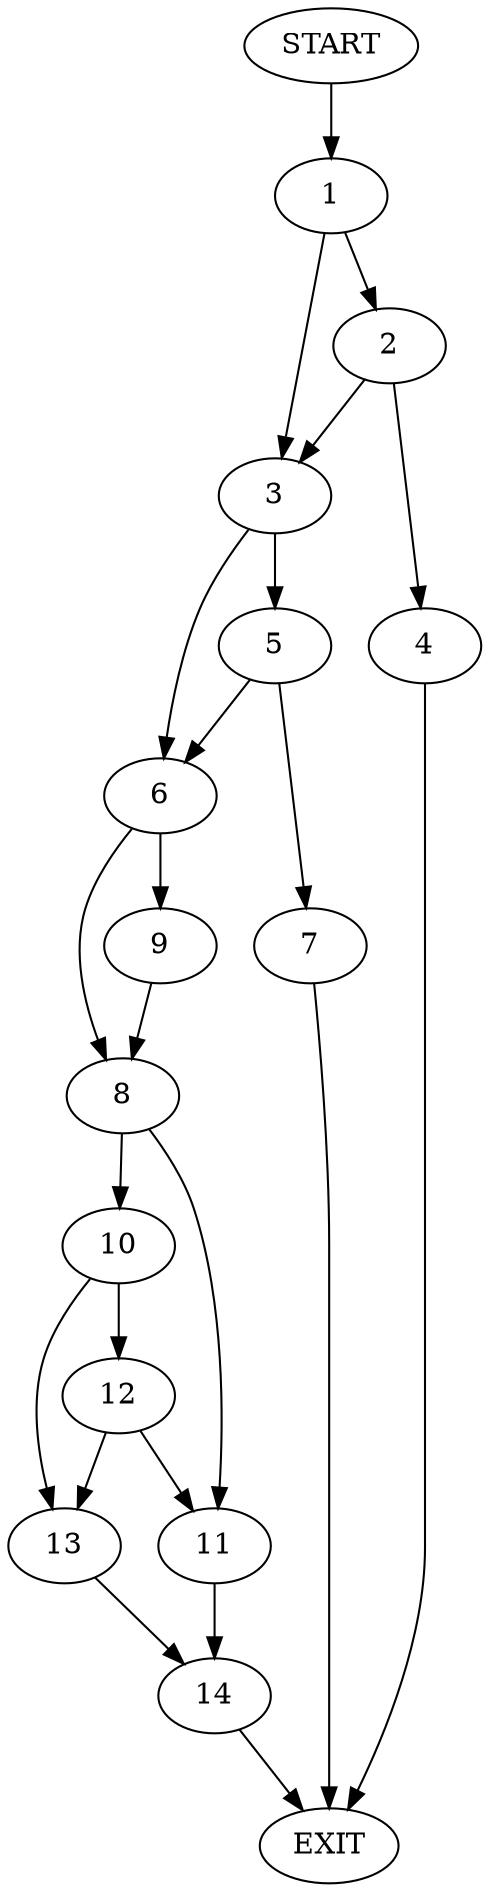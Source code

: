 digraph {
0 [label="START"]
15 [label="EXIT"]
0 -> 1
1 -> 2
1 -> 3
2 -> 4
2 -> 3
3 -> 5
3 -> 6
4 -> 15
5 -> 6
5 -> 7
6 -> 8
6 -> 9
7 -> 15
9 -> 8
8 -> 10
8 -> 11
10 -> 12
10 -> 13
11 -> 14
13 -> 14
12 -> 13
12 -> 11
14 -> 15
}
